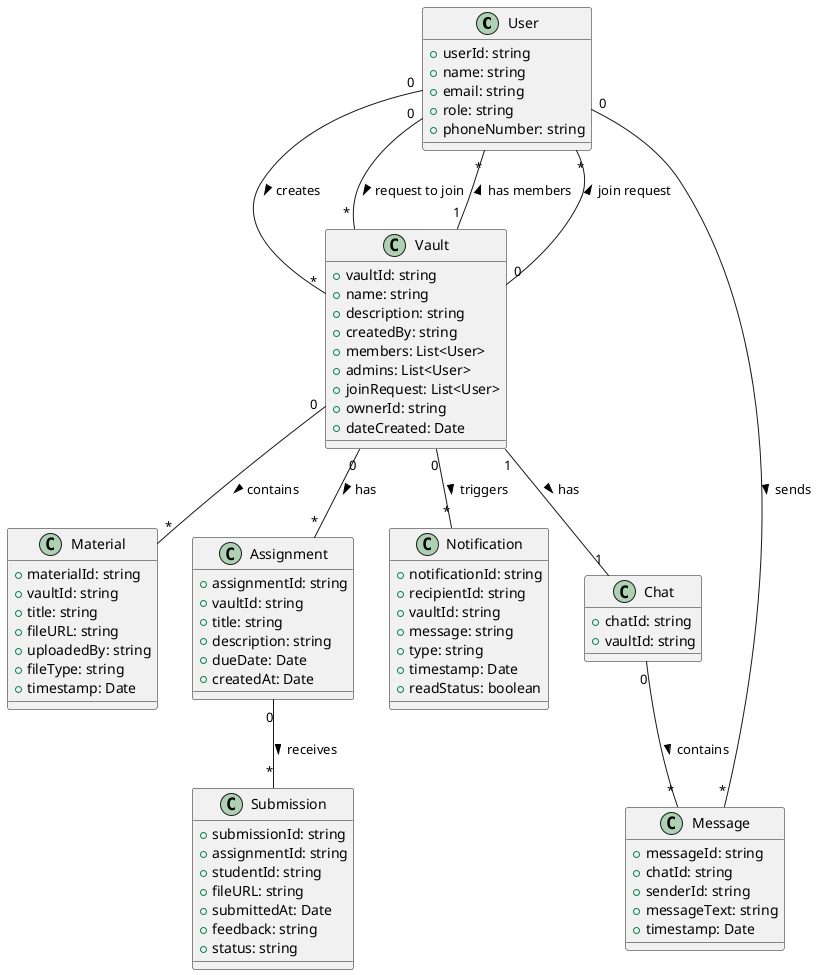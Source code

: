 @startuml Edudocs_ClassDiagram

' Define classes
class User {
  +userId: string
  +name: string
  +email: string
  +role: string
  +phoneNumber: string
}

class Vault {
  +vaultId: string
  +name: string
  +description: string
  +createdBy: string
  +members: List<User>
  +admins: List<User>
  +joinRequest: List<User>
  +ownerId: string
  +dateCreated: Date
}

class Material {
  +materialId: string
  +vaultId: string
  +title: string
  +fileURL: string
  +uploadedBy: string
  +fileType: string
  +timestamp: Date
}

class Assignment {
  +assignmentId: string
  +vaultId: string
  +title: string
  +description: string
  +dueDate: Date
  +createdAt: Date
}

class Submission {
  +submissionId: string
  +assignmentId: string
  +studentId: string
  +fileURL: string
  +submittedAt: Date
  +feedback: string
  +status: string
}

class Notification {
  +notificationId: string
  +recipientId: string
  +vaultId: string
  +message: string
  +type: string
  +timestamp: Date
  +readStatus: boolean
}

class Chat {
  +chatId: string
  +vaultId: string
}

class Message {
  +messageId: string
  +chatId: string
  +senderId: string
  +messageText: string
  +timestamp: Date
}

' Define relationships
User "0" -- "*" Vault : creates >
User "0" -- "*" Vault : request to join >
Vault "1" -- "*" User : has members >
Vault "0" -- "*" Material : contains >
Vault "0" -- "*" Assignment : has >
Vault "0" -- "*" User : join request >
Assignment "0" -- "*" Submission : receives >
Vault "0" -- "*" Notification : triggers >
Vault "1" -- "1" Chat : has >
Chat "0" -- "*" Message : contains >
User "0" -- "*" Message : sends >

@enduml